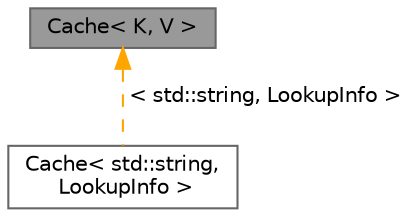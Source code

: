digraph "Cache&lt; K, V &gt;"
{
 // INTERACTIVE_SVG=YES
 // LATEX_PDF_SIZE
  bgcolor="transparent";
  edge [fontname=Helvetica,fontsize=10,labelfontname=Helvetica,labelfontsize=10];
  node [fontname=Helvetica,fontsize=10,shape=box,height=0.2,width=0.4];
  Node1 [label="Cache\< K, V \>",height=0.2,width=0.4,color="gray40", fillcolor="grey60", style="filled", fontcolor="black",tooltip=" "];
  Node1 -> Node2 [dir="back",color="orange",style="dashed",label=" \< std::string, LookupInfo \>" ];
  Node2 [label="Cache\< std::string,\l LookupInfo \>",height=0.2,width=0.4,color="gray40", fillcolor="white", style="filled",URL="$dc/d67/class_cache.html",tooltip=" "];
}
